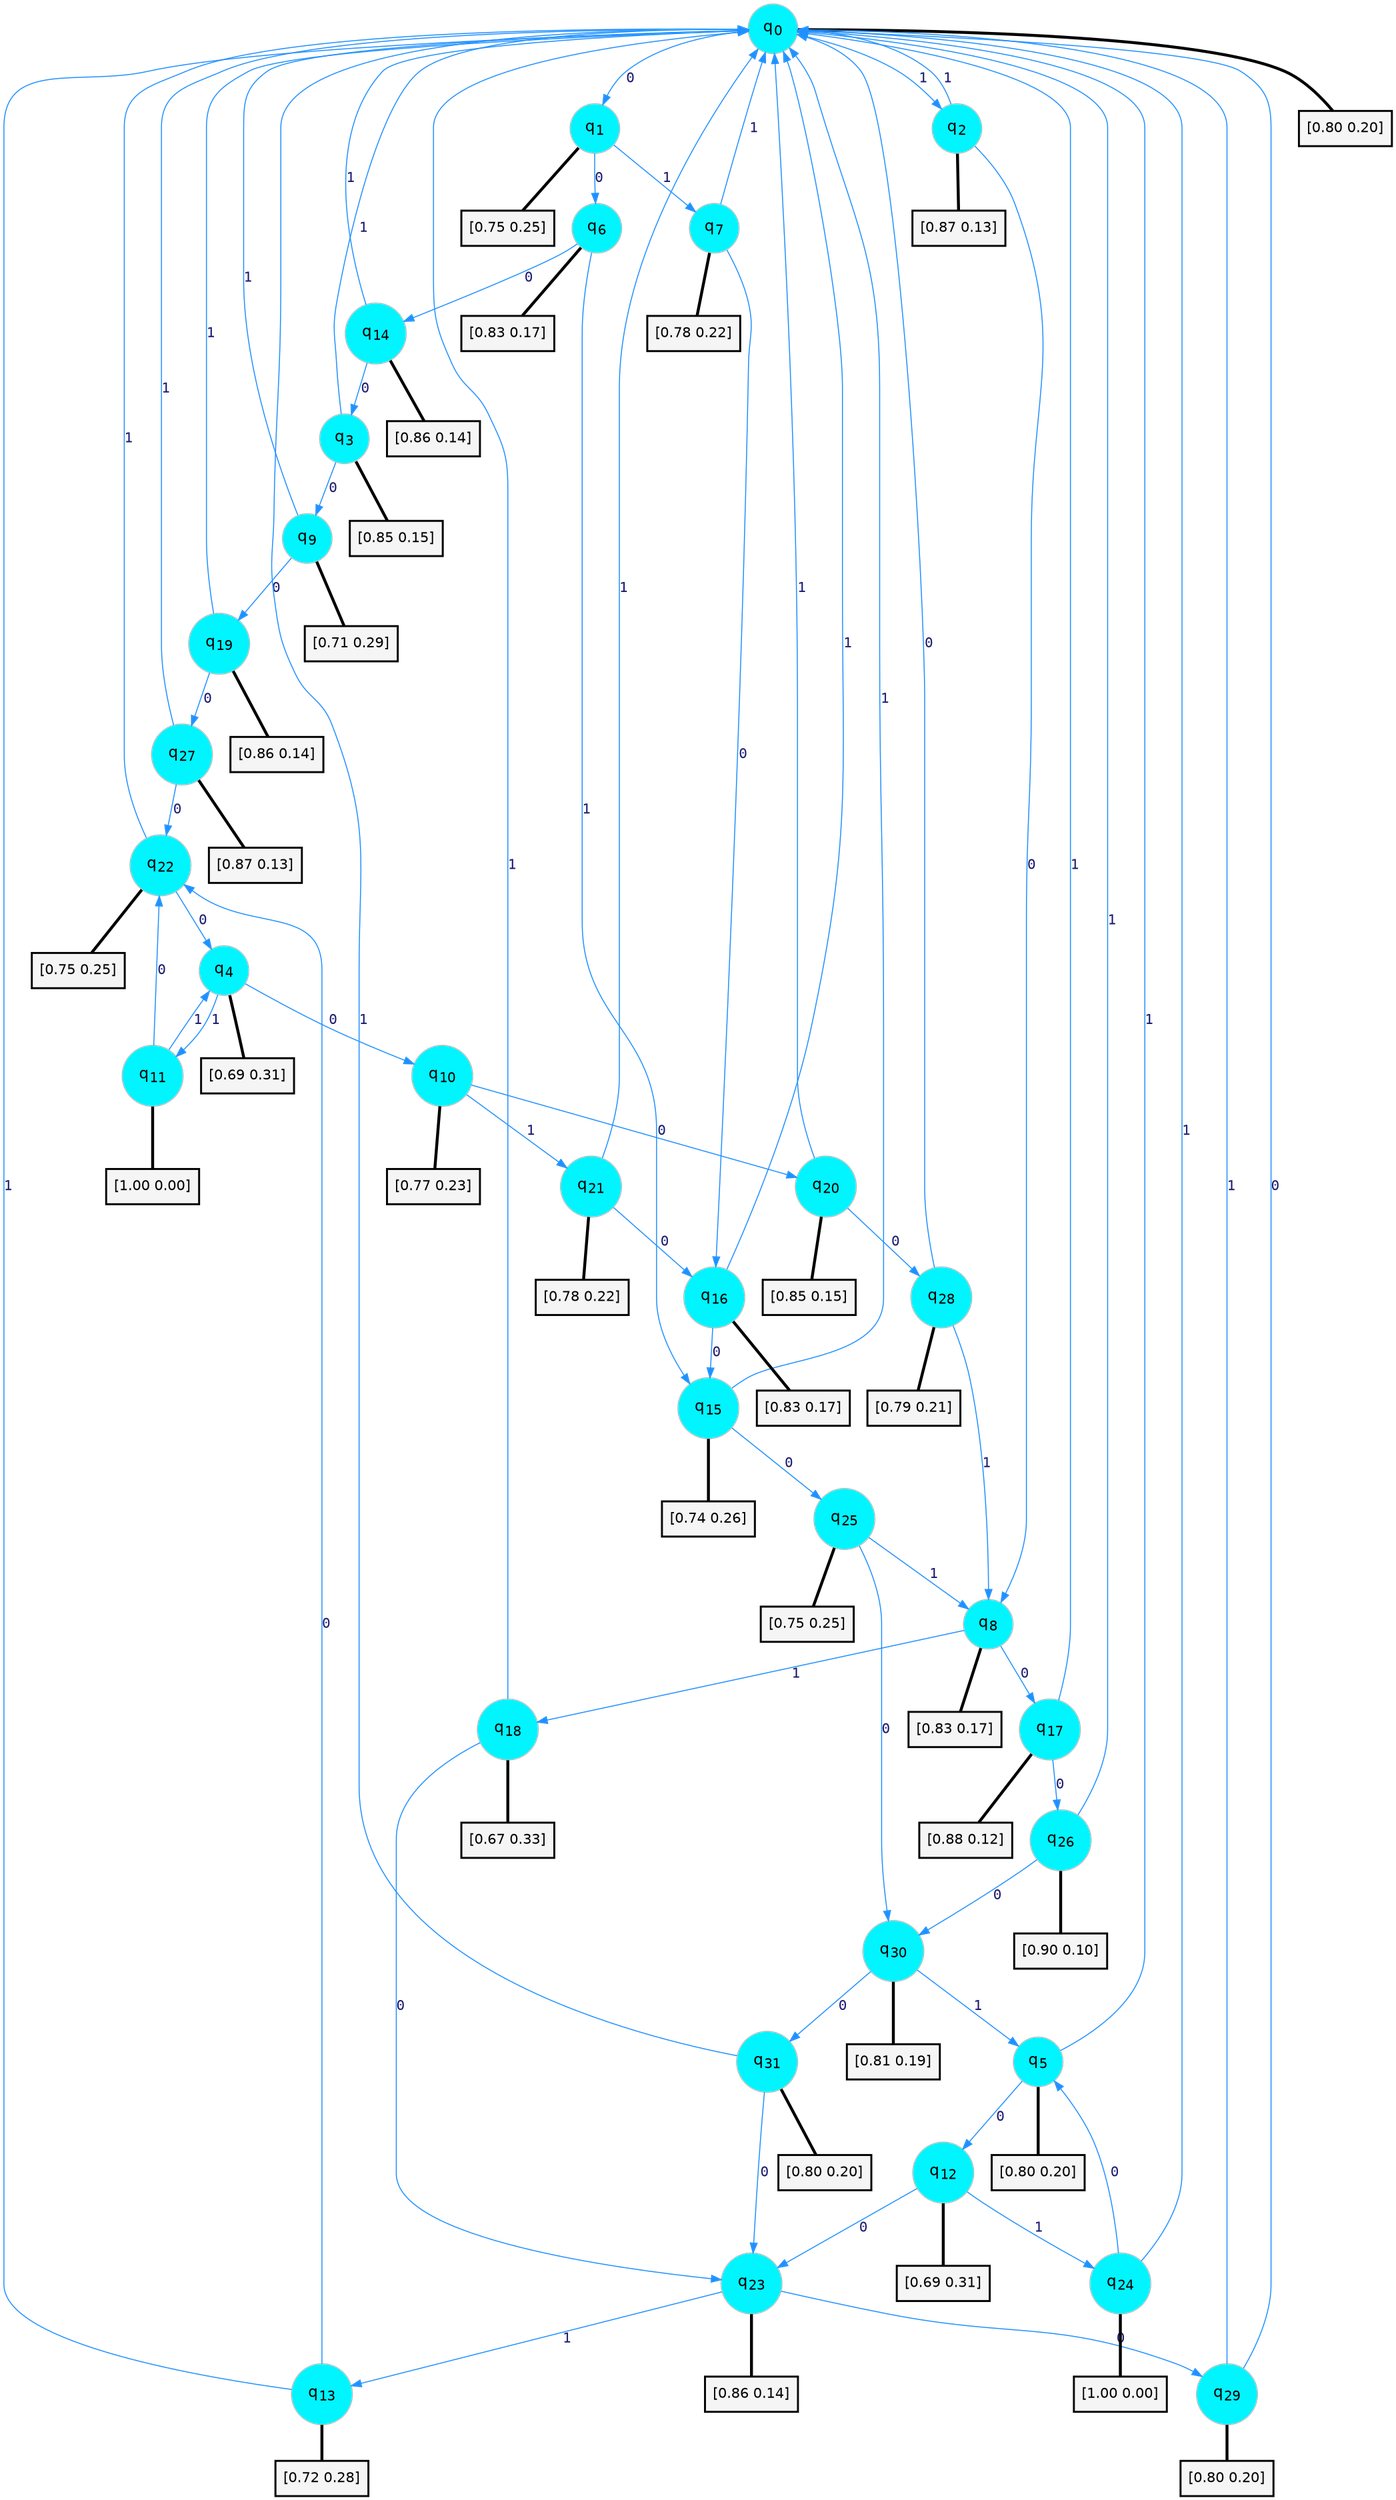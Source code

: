 digraph G {
graph [
bgcolor=transparent, dpi=300, rankdir=TD, size="40,25"];
node [
color=gray, fillcolor=turquoise1, fontcolor=black, fontname=Helvetica, fontsize=16, fontweight=bold, shape=circle, style=filled];
edge [
arrowsize=1, color=dodgerblue1, fontcolor=midnightblue, fontname=courier, fontweight=bold, penwidth=1, style=solid, weight=20];
0[label=<q<SUB>0</SUB>>];
1[label=<q<SUB>1</SUB>>];
2[label=<q<SUB>2</SUB>>];
3[label=<q<SUB>3</SUB>>];
4[label=<q<SUB>4</SUB>>];
5[label=<q<SUB>5</SUB>>];
6[label=<q<SUB>6</SUB>>];
7[label=<q<SUB>7</SUB>>];
8[label=<q<SUB>8</SUB>>];
9[label=<q<SUB>9</SUB>>];
10[label=<q<SUB>10</SUB>>];
11[label=<q<SUB>11</SUB>>];
12[label=<q<SUB>12</SUB>>];
13[label=<q<SUB>13</SUB>>];
14[label=<q<SUB>14</SUB>>];
15[label=<q<SUB>15</SUB>>];
16[label=<q<SUB>16</SUB>>];
17[label=<q<SUB>17</SUB>>];
18[label=<q<SUB>18</SUB>>];
19[label=<q<SUB>19</SUB>>];
20[label=<q<SUB>20</SUB>>];
21[label=<q<SUB>21</SUB>>];
22[label=<q<SUB>22</SUB>>];
23[label=<q<SUB>23</SUB>>];
24[label=<q<SUB>24</SUB>>];
25[label=<q<SUB>25</SUB>>];
26[label=<q<SUB>26</SUB>>];
27[label=<q<SUB>27</SUB>>];
28[label=<q<SUB>28</SUB>>];
29[label=<q<SUB>29</SUB>>];
30[label=<q<SUB>30</SUB>>];
31[label=<q<SUB>31</SUB>>];
32[label="[0.80 0.20]", shape=box,fontcolor=black, fontname=Helvetica, fontsize=14, penwidth=2, fillcolor=whitesmoke,color=black];
33[label="[0.75 0.25]", shape=box,fontcolor=black, fontname=Helvetica, fontsize=14, penwidth=2, fillcolor=whitesmoke,color=black];
34[label="[0.87 0.13]", shape=box,fontcolor=black, fontname=Helvetica, fontsize=14, penwidth=2, fillcolor=whitesmoke,color=black];
35[label="[0.85 0.15]", shape=box,fontcolor=black, fontname=Helvetica, fontsize=14, penwidth=2, fillcolor=whitesmoke,color=black];
36[label="[0.69 0.31]", shape=box,fontcolor=black, fontname=Helvetica, fontsize=14, penwidth=2, fillcolor=whitesmoke,color=black];
37[label="[0.80 0.20]", shape=box,fontcolor=black, fontname=Helvetica, fontsize=14, penwidth=2, fillcolor=whitesmoke,color=black];
38[label="[0.83 0.17]", shape=box,fontcolor=black, fontname=Helvetica, fontsize=14, penwidth=2, fillcolor=whitesmoke,color=black];
39[label="[0.78 0.22]", shape=box,fontcolor=black, fontname=Helvetica, fontsize=14, penwidth=2, fillcolor=whitesmoke,color=black];
40[label="[0.83 0.17]", shape=box,fontcolor=black, fontname=Helvetica, fontsize=14, penwidth=2, fillcolor=whitesmoke,color=black];
41[label="[0.71 0.29]", shape=box,fontcolor=black, fontname=Helvetica, fontsize=14, penwidth=2, fillcolor=whitesmoke,color=black];
42[label="[0.77 0.23]", shape=box,fontcolor=black, fontname=Helvetica, fontsize=14, penwidth=2, fillcolor=whitesmoke,color=black];
43[label="[1.00 0.00]", shape=box,fontcolor=black, fontname=Helvetica, fontsize=14, penwidth=2, fillcolor=whitesmoke,color=black];
44[label="[0.69 0.31]", shape=box,fontcolor=black, fontname=Helvetica, fontsize=14, penwidth=2, fillcolor=whitesmoke,color=black];
45[label="[0.72 0.28]", shape=box,fontcolor=black, fontname=Helvetica, fontsize=14, penwidth=2, fillcolor=whitesmoke,color=black];
46[label="[0.86 0.14]", shape=box,fontcolor=black, fontname=Helvetica, fontsize=14, penwidth=2, fillcolor=whitesmoke,color=black];
47[label="[0.74 0.26]", shape=box,fontcolor=black, fontname=Helvetica, fontsize=14, penwidth=2, fillcolor=whitesmoke,color=black];
48[label="[0.83 0.17]", shape=box,fontcolor=black, fontname=Helvetica, fontsize=14, penwidth=2, fillcolor=whitesmoke,color=black];
49[label="[0.88 0.12]", shape=box,fontcolor=black, fontname=Helvetica, fontsize=14, penwidth=2, fillcolor=whitesmoke,color=black];
50[label="[0.67 0.33]", shape=box,fontcolor=black, fontname=Helvetica, fontsize=14, penwidth=2, fillcolor=whitesmoke,color=black];
51[label="[0.86 0.14]", shape=box,fontcolor=black, fontname=Helvetica, fontsize=14, penwidth=2, fillcolor=whitesmoke,color=black];
52[label="[0.85 0.15]", shape=box,fontcolor=black, fontname=Helvetica, fontsize=14, penwidth=2, fillcolor=whitesmoke,color=black];
53[label="[0.78 0.22]", shape=box,fontcolor=black, fontname=Helvetica, fontsize=14, penwidth=2, fillcolor=whitesmoke,color=black];
54[label="[0.75 0.25]", shape=box,fontcolor=black, fontname=Helvetica, fontsize=14, penwidth=2, fillcolor=whitesmoke,color=black];
55[label="[0.86 0.14]", shape=box,fontcolor=black, fontname=Helvetica, fontsize=14, penwidth=2, fillcolor=whitesmoke,color=black];
56[label="[1.00 0.00]", shape=box,fontcolor=black, fontname=Helvetica, fontsize=14, penwidth=2, fillcolor=whitesmoke,color=black];
57[label="[0.75 0.25]", shape=box,fontcolor=black, fontname=Helvetica, fontsize=14, penwidth=2, fillcolor=whitesmoke,color=black];
58[label="[0.90 0.10]", shape=box,fontcolor=black, fontname=Helvetica, fontsize=14, penwidth=2, fillcolor=whitesmoke,color=black];
59[label="[0.87 0.13]", shape=box,fontcolor=black, fontname=Helvetica, fontsize=14, penwidth=2, fillcolor=whitesmoke,color=black];
60[label="[0.79 0.21]", shape=box,fontcolor=black, fontname=Helvetica, fontsize=14, penwidth=2, fillcolor=whitesmoke,color=black];
61[label="[0.80 0.20]", shape=box,fontcolor=black, fontname=Helvetica, fontsize=14, penwidth=2, fillcolor=whitesmoke,color=black];
62[label="[0.81 0.19]", shape=box,fontcolor=black, fontname=Helvetica, fontsize=14, penwidth=2, fillcolor=whitesmoke,color=black];
63[label="[0.80 0.20]", shape=box,fontcolor=black, fontname=Helvetica, fontsize=14, penwidth=2, fillcolor=whitesmoke,color=black];
0->1 [label=0];
0->2 [label=1];
0->32 [arrowhead=none, penwidth=3,color=black];
1->6 [label=0];
1->7 [label=1];
1->33 [arrowhead=none, penwidth=3,color=black];
2->8 [label=0];
2->0 [label=1];
2->34 [arrowhead=none, penwidth=3,color=black];
3->9 [label=0];
3->0 [label=1];
3->35 [arrowhead=none, penwidth=3,color=black];
4->10 [label=0];
4->11 [label=1];
4->36 [arrowhead=none, penwidth=3,color=black];
5->12 [label=0];
5->0 [label=1];
5->37 [arrowhead=none, penwidth=3,color=black];
6->14 [label=0];
6->15 [label=1];
6->38 [arrowhead=none, penwidth=3,color=black];
7->16 [label=0];
7->0 [label=1];
7->39 [arrowhead=none, penwidth=3,color=black];
8->17 [label=0];
8->18 [label=1];
8->40 [arrowhead=none, penwidth=3,color=black];
9->19 [label=0];
9->0 [label=1];
9->41 [arrowhead=none, penwidth=3,color=black];
10->20 [label=0];
10->21 [label=1];
10->42 [arrowhead=none, penwidth=3,color=black];
11->22 [label=0];
11->4 [label=1];
11->43 [arrowhead=none, penwidth=3,color=black];
12->23 [label=0];
12->24 [label=1];
12->44 [arrowhead=none, penwidth=3,color=black];
13->22 [label=0];
13->0 [label=1];
13->45 [arrowhead=none, penwidth=3,color=black];
14->3 [label=0];
14->0 [label=1];
14->46 [arrowhead=none, penwidth=3,color=black];
15->25 [label=0];
15->0 [label=1];
15->47 [arrowhead=none, penwidth=3,color=black];
16->15 [label=0];
16->0 [label=1];
16->48 [arrowhead=none, penwidth=3,color=black];
17->26 [label=0];
17->0 [label=1];
17->49 [arrowhead=none, penwidth=3,color=black];
18->23 [label=0];
18->0 [label=1];
18->50 [arrowhead=none, penwidth=3,color=black];
19->27 [label=0];
19->0 [label=1];
19->51 [arrowhead=none, penwidth=3,color=black];
20->28 [label=0];
20->0 [label=1];
20->52 [arrowhead=none, penwidth=3,color=black];
21->16 [label=0];
21->0 [label=1];
21->53 [arrowhead=none, penwidth=3,color=black];
22->4 [label=0];
22->0 [label=1];
22->54 [arrowhead=none, penwidth=3,color=black];
23->29 [label=0];
23->13 [label=1];
23->55 [arrowhead=none, penwidth=3,color=black];
24->5 [label=0];
24->0 [label=1];
24->56 [arrowhead=none, penwidth=3,color=black];
25->30 [label=0];
25->8 [label=1];
25->57 [arrowhead=none, penwidth=3,color=black];
26->30 [label=0];
26->0 [label=1];
26->58 [arrowhead=none, penwidth=3,color=black];
27->22 [label=0];
27->0 [label=1];
27->59 [arrowhead=none, penwidth=3,color=black];
28->0 [label=0];
28->8 [label=1];
28->60 [arrowhead=none, penwidth=3,color=black];
29->0 [label=0];
29->0 [label=1];
29->61 [arrowhead=none, penwidth=3,color=black];
30->31 [label=0];
30->5 [label=1];
30->62 [arrowhead=none, penwidth=3,color=black];
31->23 [label=0];
31->0 [label=1];
31->63 [arrowhead=none, penwidth=3,color=black];
}

